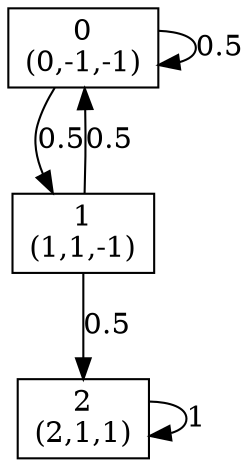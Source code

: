 digraph P {
node [shape=box];
0 -> 0 [ label="0.5" ];
0 -> 1 [ label="0.5" ];
1 -> 0 [ label="0.5" ];
1 -> 2 [ label="0.5" ];
2 -> 2 [ label="1" ];
0 [label="0\n(0,-1,-1)"];
1 [label="1\n(1,1,-1)"];
2 [label="2\n(2,1,1)"];
}
